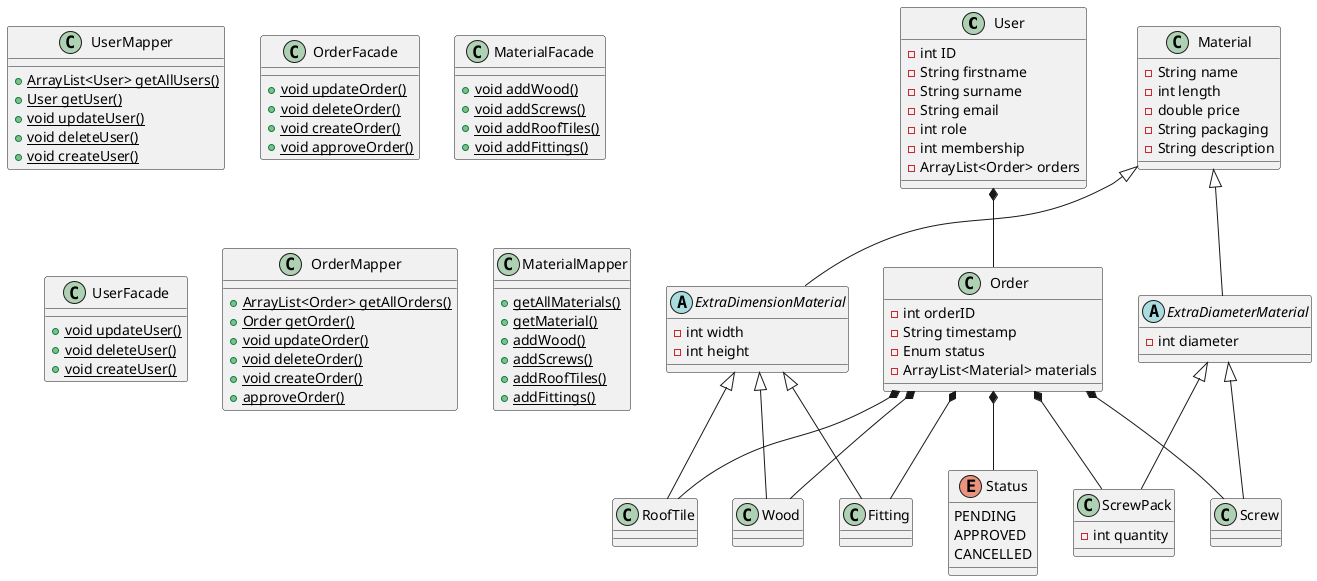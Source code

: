@startuml
'https://plantuml.com/class-diagram

class User {
- int ID
- String firstname
- String surname
- String email
- int role
- int membership
- ArrayList<Order> orders
}

class Order {
- int orderID
- String timestamp
- Enum status
- ArrayList<Material> materials
}

class UserMapper{
+ {static} ArrayList<User> getAllUsers()
+ {static} User getUser()
+ {static} void updateUser()
+ {static} void deleteUser()
+ {static} void createUser()
}

class OrderFacade{
+ {static} void updateOrder()
+ {static} void deleteOrder()
+ {static} void createOrder()
+ {static} void approveOrder()
}

class MaterialFacade{
+ {static} void addWood()
+ {static} void addScrews()
+ {static} void addRoofTiles()
+ {static} void addFittings()
}

class UserFacade{
+ {static} void updateUser()
+ {static} void deleteUser()
+ {static} void createUser()
}

class OrderMapper{
+ {static} ArrayList<Order> getAllOrders()
+ {static} Order getOrder()
+ {static} void updateOrder()
+ {static} void deleteOrder()
+ {static} void createOrder()
+ {static} approveOrder()
}

class MaterialMapper{
+ {static} getAllMaterials()
+ {static} getMaterial()
+ {static} addWood()
+ {static} addScrews()
+ {static} addRoofTiles()
+ {static} addFittings()
}

class Material {
    - String name
    - int length
    - double price
    - String packaging
    - String description
}

abstract class ExtraDimensionMaterial {
    - int width
    - int height
}

class RoofTile {
}

class Wood {
}

class Fitting {
}

abstract class ExtraDiameterMaterial {
    - int diameter
}

class ScrewPack {
    - int quantity
}

class Screw {
}

Enum Status {
    PENDING
    APPROVED
    CANCELLED
}

Material <|-- ExtraDimensionMaterial
ExtraDimensionMaterial <|-- RoofTile
ExtraDimensionMaterial <|-- Wood
ExtraDimensionMaterial <|-- Fitting
Material <|-- ExtraDiameterMaterial
ExtraDiameterMaterial <|-- ScrewPack
ExtraDiameterMaterial <|-- Screw


Order *-- Screw
Order *-- ScrewPack
Order *-- Fitting
Order *-- RoofTile
Order *-- Wood
Order *-- Status
User *-- Order

@enduml